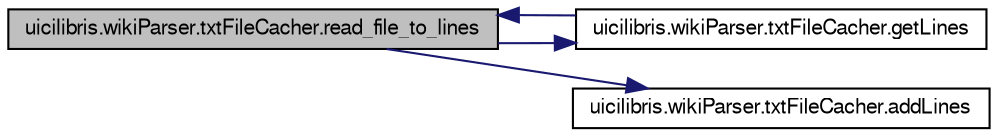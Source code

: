 digraph G
{
  edge [fontname="FreeSans",fontsize="10",labelfontname="FreeSans",labelfontsize="10"];
  node [fontname="FreeSans",fontsize="10",shape=record];
  rankdir="LR";
  Node1 [label="uicilibris.wikiParser.txtFileCacher.read_file_to_lines",height=0.2,width=0.4,color="black", fillcolor="grey75", style="filled" fontcolor="black"];
  Node1 -> Node2 [color="midnightblue",fontsize="10",style="solid",fontname="FreeSans"];
  Node2 [label="uicilibris.wikiParser.txtFileCacher.getLines",height=0.2,width=0.4,color="black", fillcolor="white", style="filled",URL="$classuicilibris_1_1wikiParser_1_1txtFileCacher.html#a5d552058a3ae2a60667b53fd826fb89a",tooltip="retrieval of data from the cache."];
  Node2 -> Node1 [color="midnightblue",fontsize="10",style="solid",fontname="FreeSans"];
  Node1 -> Node3 [color="midnightblue",fontsize="10",style="solid",fontname="FreeSans"];
  Node3 [label="uicilibris.wikiParser.txtFileCacher.addLines",height=0.2,width=0.4,color="black", fillcolor="white", style="filled",URL="$classuicilibris_1_1wikiParser_1_1txtFileCacher.html#acd3cbb46f685f35100a5c8ec70e6e153",tooltip="caches some lines"];
}
